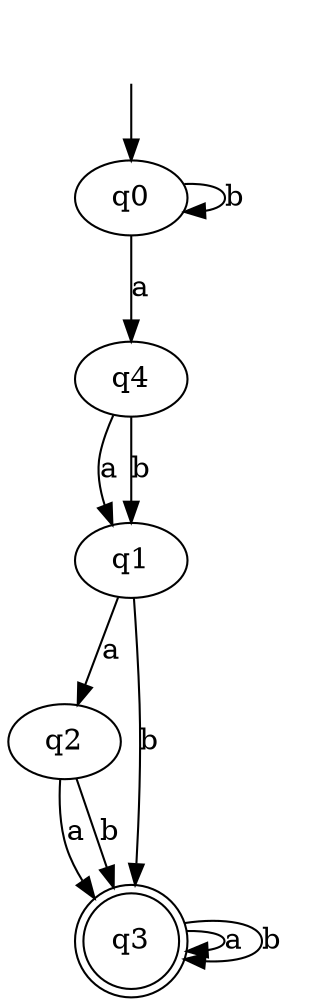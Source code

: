 digraph {
	start [style = "invis"]
	start -> "q0"
	"q0"
	"q4"
	"q0" -> "q4"
[label = "a"]	"q0" -> "q0"
[label = "b"]	"q1"
	"q2"
	"q1" -> "q2"
[label = "a"]	"q3" [shape=doublecircle]
	"q1" -> "q3"
[label = "b"]	"q2" -> "q3"
[label = "a"]	"q2" -> "q3"
[label = "b"]	"q3" -> "q3"
[label = "a"]	"q3" -> "q3"
[label = "b"]	"q4" -> "q1"
[label = "a"]	"q4" -> "q1"
[label = "b"]}